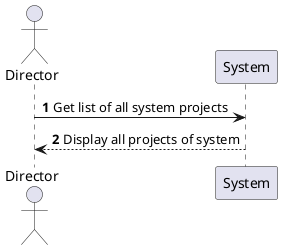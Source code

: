 @startuml
'https://plantuml.com/sequence-diagram

actor Director as Dir
participant System as Sys1
autonumber

Dir -> Sys1: Get list of all system projects
Sys1 --> Dir: Display all projects of system

@enduml